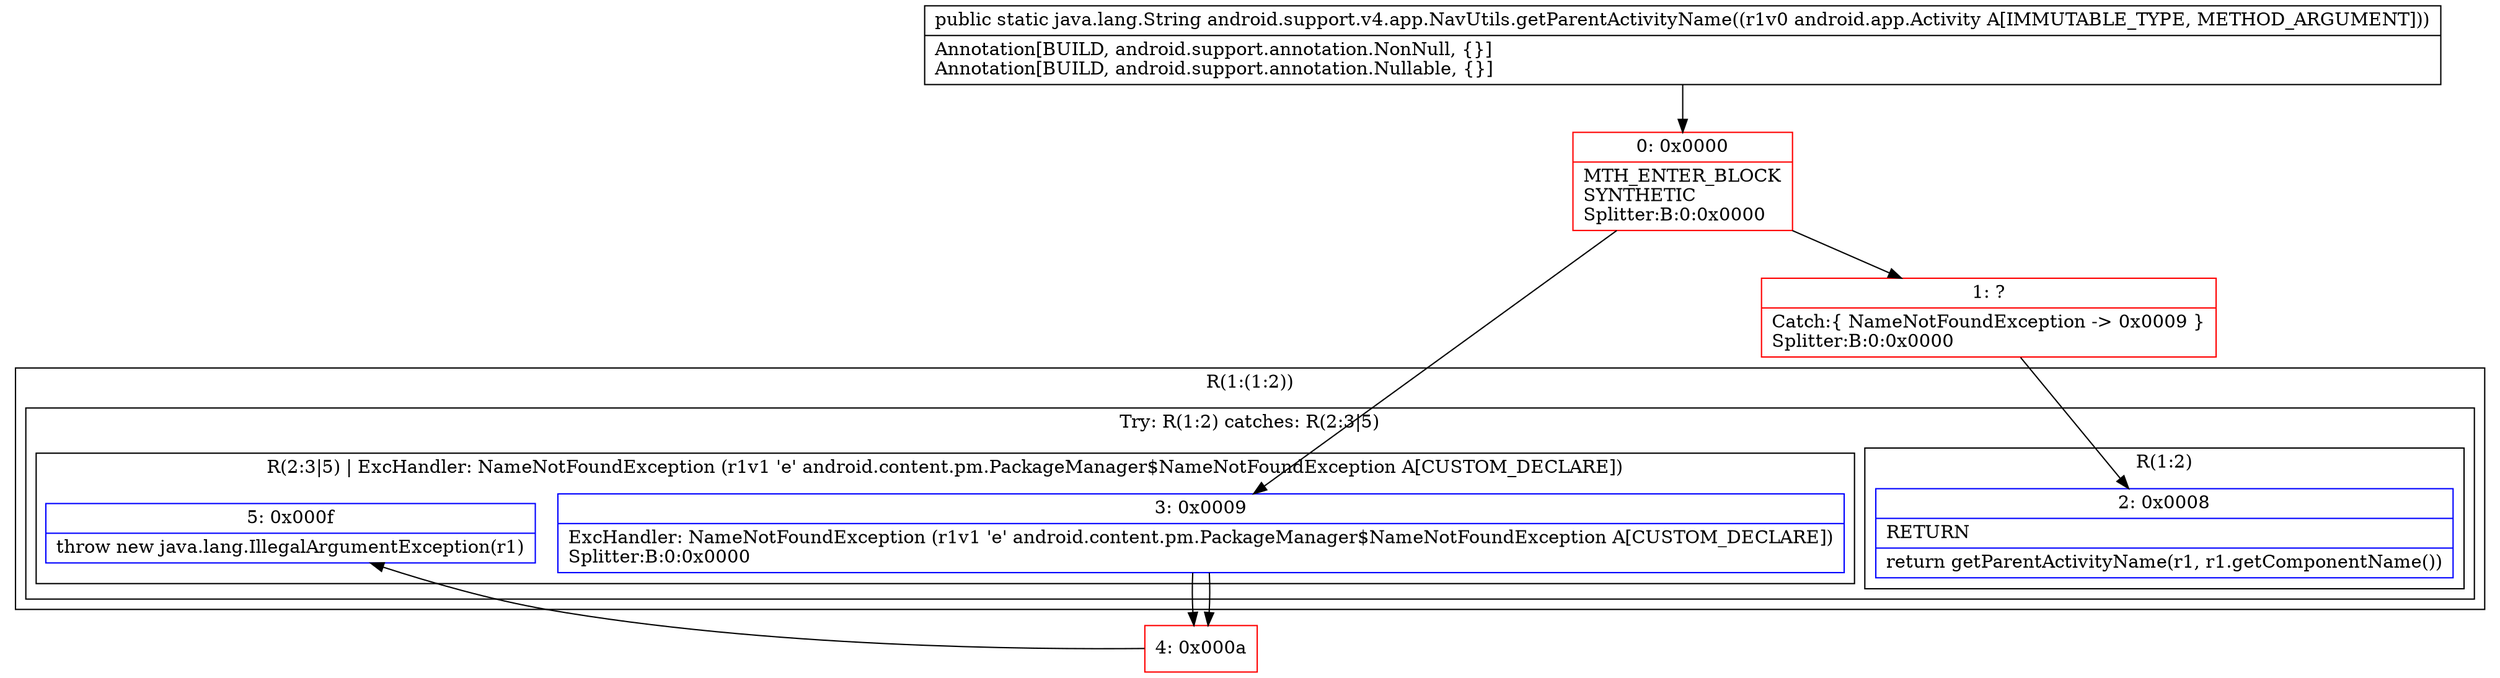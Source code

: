 digraph "CFG forandroid.support.v4.app.NavUtils.getParentActivityName(Landroid\/app\/Activity;)Ljava\/lang\/String;" {
subgraph cluster_Region_292947610 {
label = "R(1:(1:2))";
node [shape=record,color=blue];
subgraph cluster_TryCatchRegion_1594773196 {
label = "Try: R(1:2) catches: R(2:3|5)";
node [shape=record,color=blue];
subgraph cluster_Region_410355626 {
label = "R(1:2)";
node [shape=record,color=blue];
Node_2 [shape=record,label="{2\:\ 0x0008|RETURN\l|return getParentActivityName(r1, r1.getComponentName())\l}"];
}
subgraph cluster_Region_875536001 {
label = "R(2:3|5) | ExcHandler: NameNotFoundException (r1v1 'e' android.content.pm.PackageManager$NameNotFoundException A[CUSTOM_DECLARE])\l";
node [shape=record,color=blue];
Node_3 [shape=record,label="{3\:\ 0x0009|ExcHandler: NameNotFoundException (r1v1 'e' android.content.pm.PackageManager$NameNotFoundException A[CUSTOM_DECLARE])\lSplitter:B:0:0x0000\l}"];
Node_5 [shape=record,label="{5\:\ 0x000f|throw new java.lang.IllegalArgumentException(r1)\l}"];
}
}
}
subgraph cluster_Region_875536001 {
label = "R(2:3|5) | ExcHandler: NameNotFoundException (r1v1 'e' android.content.pm.PackageManager$NameNotFoundException A[CUSTOM_DECLARE])\l";
node [shape=record,color=blue];
Node_3 [shape=record,label="{3\:\ 0x0009|ExcHandler: NameNotFoundException (r1v1 'e' android.content.pm.PackageManager$NameNotFoundException A[CUSTOM_DECLARE])\lSplitter:B:0:0x0000\l}"];
Node_5 [shape=record,label="{5\:\ 0x000f|throw new java.lang.IllegalArgumentException(r1)\l}"];
}
Node_0 [shape=record,color=red,label="{0\:\ 0x0000|MTH_ENTER_BLOCK\lSYNTHETIC\lSplitter:B:0:0x0000\l}"];
Node_1 [shape=record,color=red,label="{1\:\ ?|Catch:\{ NameNotFoundException \-\> 0x0009 \}\lSplitter:B:0:0x0000\l}"];
Node_4 [shape=record,color=red,label="{4\:\ 0x000a}"];
MethodNode[shape=record,label="{public static java.lang.String android.support.v4.app.NavUtils.getParentActivityName((r1v0 android.app.Activity A[IMMUTABLE_TYPE, METHOD_ARGUMENT]))  | Annotation[BUILD, android.support.annotation.NonNull, \{\}]\lAnnotation[BUILD, android.support.annotation.Nullable, \{\}]\l}"];
MethodNode -> Node_0;
Node_3 -> Node_4;
Node_3 -> Node_4;
Node_0 -> Node_1;
Node_0 -> Node_3;
Node_1 -> Node_2;
Node_4 -> Node_5;
}

